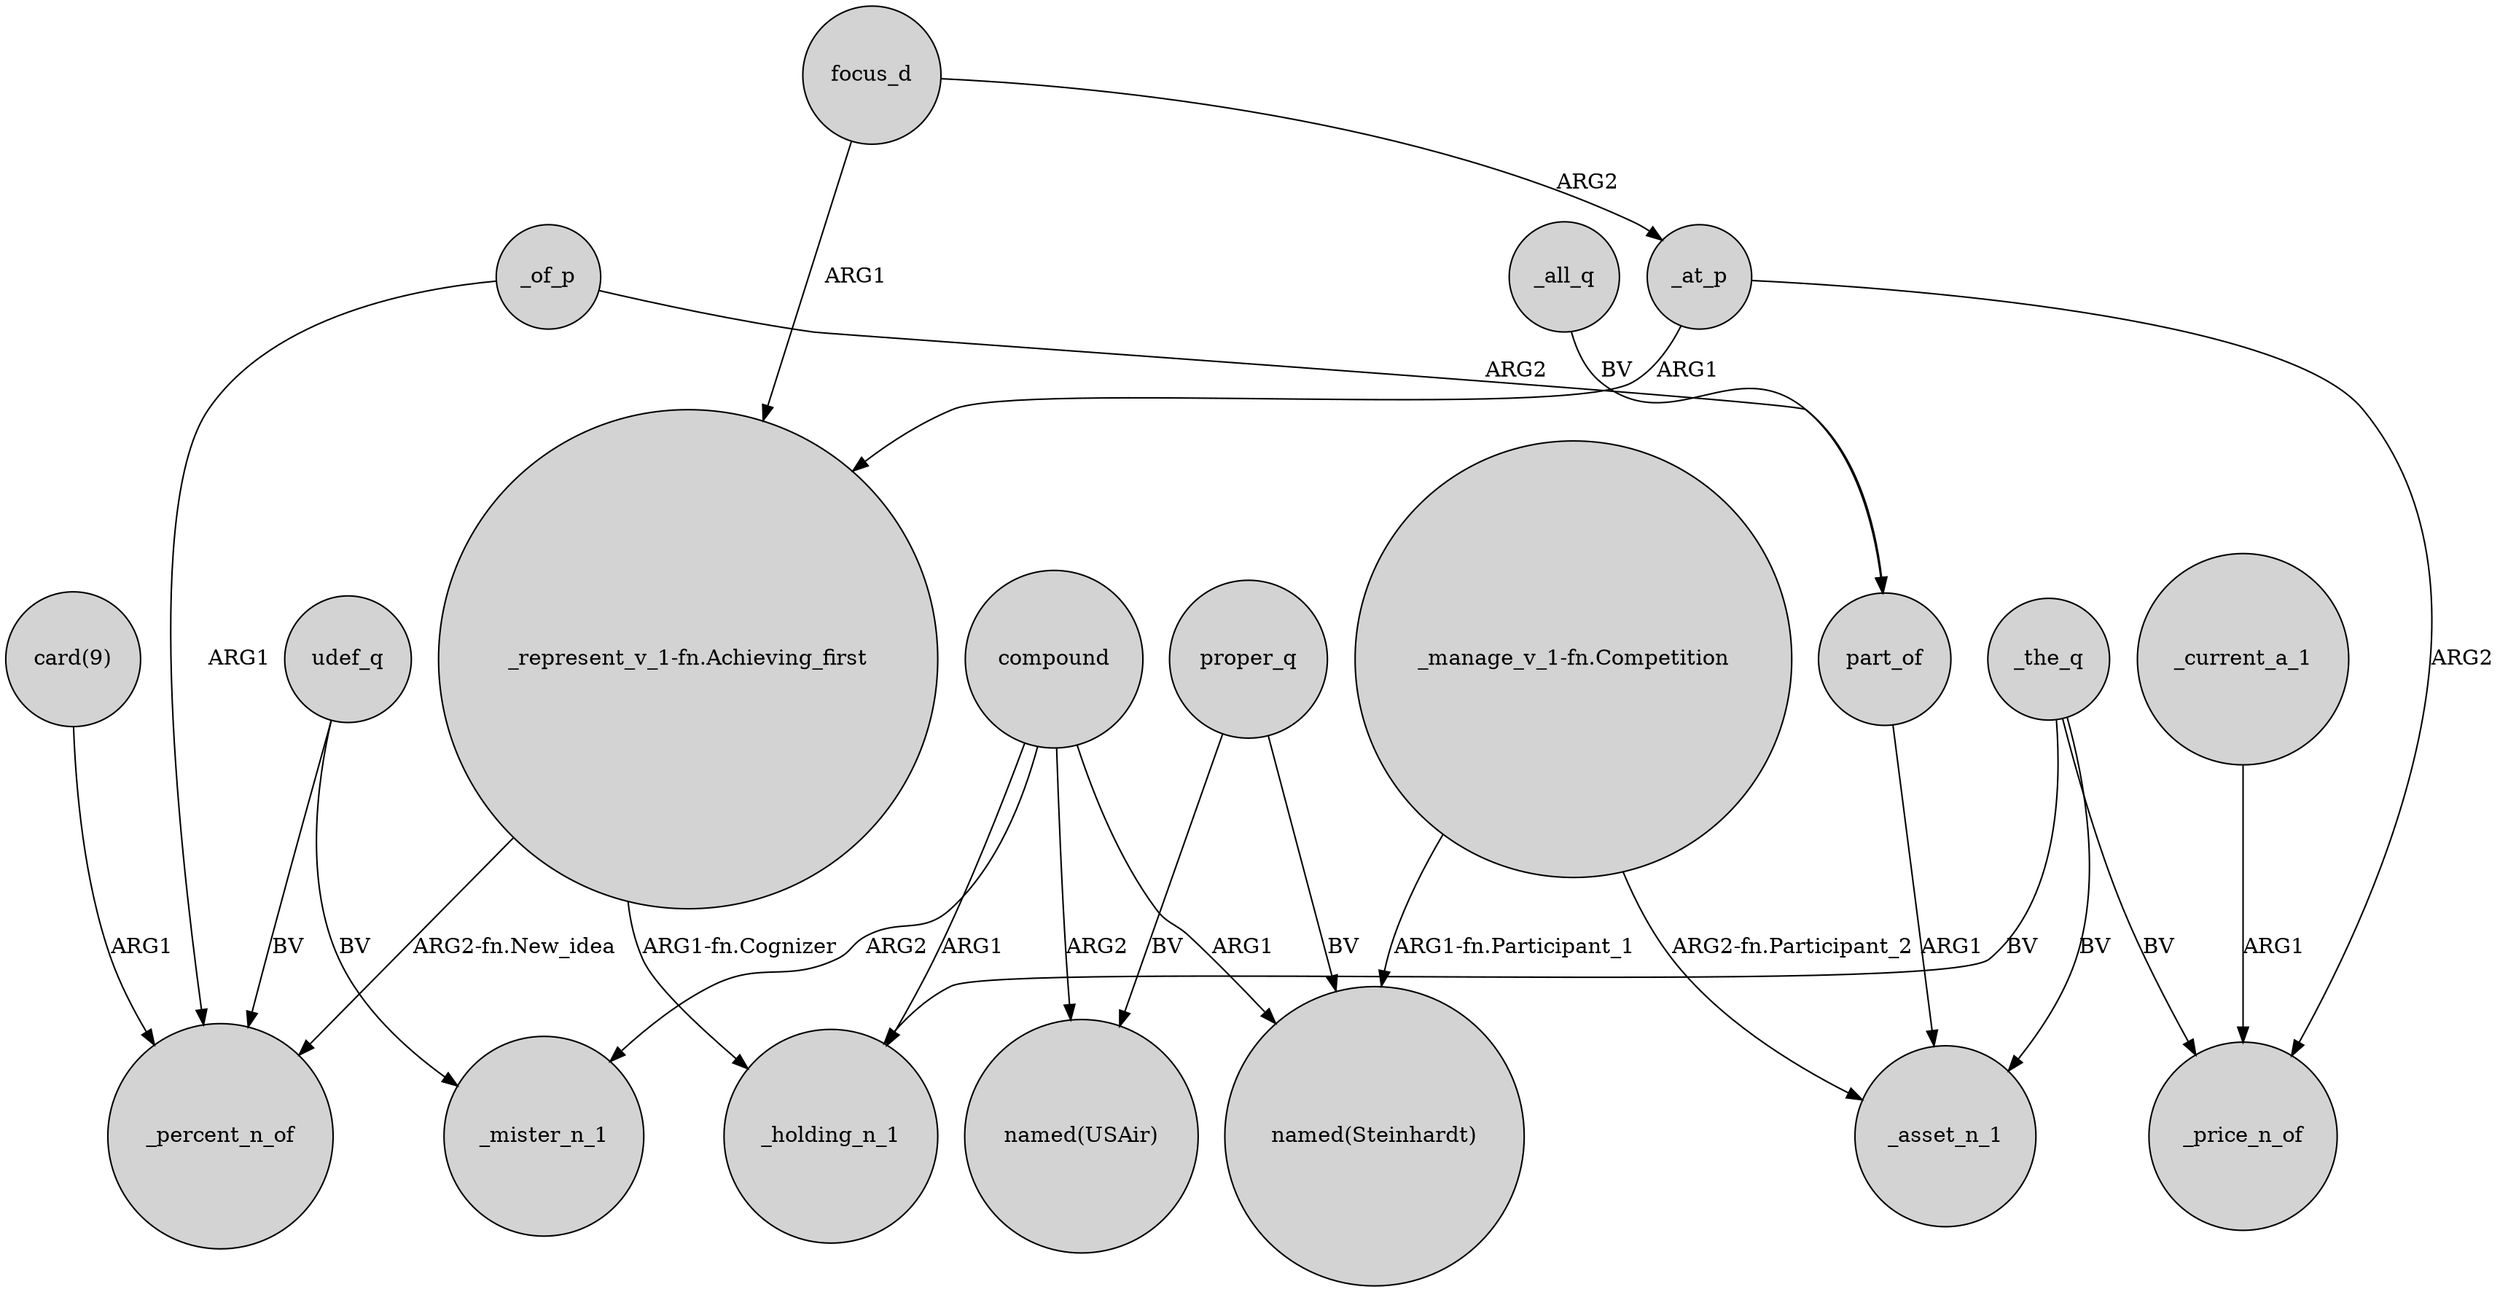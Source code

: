 digraph {
	node [shape=circle style=filled]
	_the_q -> _asset_n_1 [label=BV]
	compound -> _mister_n_1 [label=ARG2]
	"_represent_v_1-fn.Achieving_first" -> _percent_n_of [label="ARG2-fn.New_idea"]
	_of_p -> part_of [label=ARG2]
	part_of -> _asset_n_1 [label=ARG1]
	compound -> "named(USAir)" [label=ARG2]
	proper_q -> "named(Steinhardt)" [label=BV]
	compound -> _holding_n_1 [label=ARG1]
	"_represent_v_1-fn.Achieving_first" -> _holding_n_1 [label="ARG1-fn.Cognizer"]
	"card(9)" -> _percent_n_of [label=ARG1]
	_all_q -> part_of [label=BV]
	udef_q -> _mister_n_1 [label=BV]
	focus_d -> _at_p [label=ARG2]
	_of_p -> _percent_n_of [label=ARG1]
	"_manage_v_1-fn.Competition" -> _asset_n_1 [label="ARG2-fn.Participant_2"]
	focus_d -> "_represent_v_1-fn.Achieving_first" [label=ARG1]
	compound -> "named(Steinhardt)" [label=ARG1]
	_current_a_1 -> _price_n_of [label=ARG1]
	udef_q -> _percent_n_of [label=BV]
	_at_p -> _price_n_of [label=ARG2]
	_the_q -> _holding_n_1 [label=BV]
	"_manage_v_1-fn.Competition" -> "named(Steinhardt)" [label="ARG1-fn.Participant_1"]
	proper_q -> "named(USAir)" [label=BV]
	_the_q -> _price_n_of [label=BV]
	_at_p -> "_represent_v_1-fn.Achieving_first" [label=ARG1]
}
